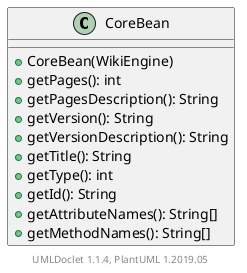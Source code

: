 @startuml

    class CoreBean [[CoreBean.html]] {
        +CoreBean(WikiEngine)
        +getPages(): int
        +getPagesDescription(): String
        +getVersion(): String
        +getVersionDescription(): String
        +getTitle(): String
        +getType(): int
        +getId(): String
        +getAttributeNames(): String[]
        +getMethodNames(): String[]
    }


    center footer UMLDoclet 1.1.4, PlantUML 1.2019.05
@enduml
